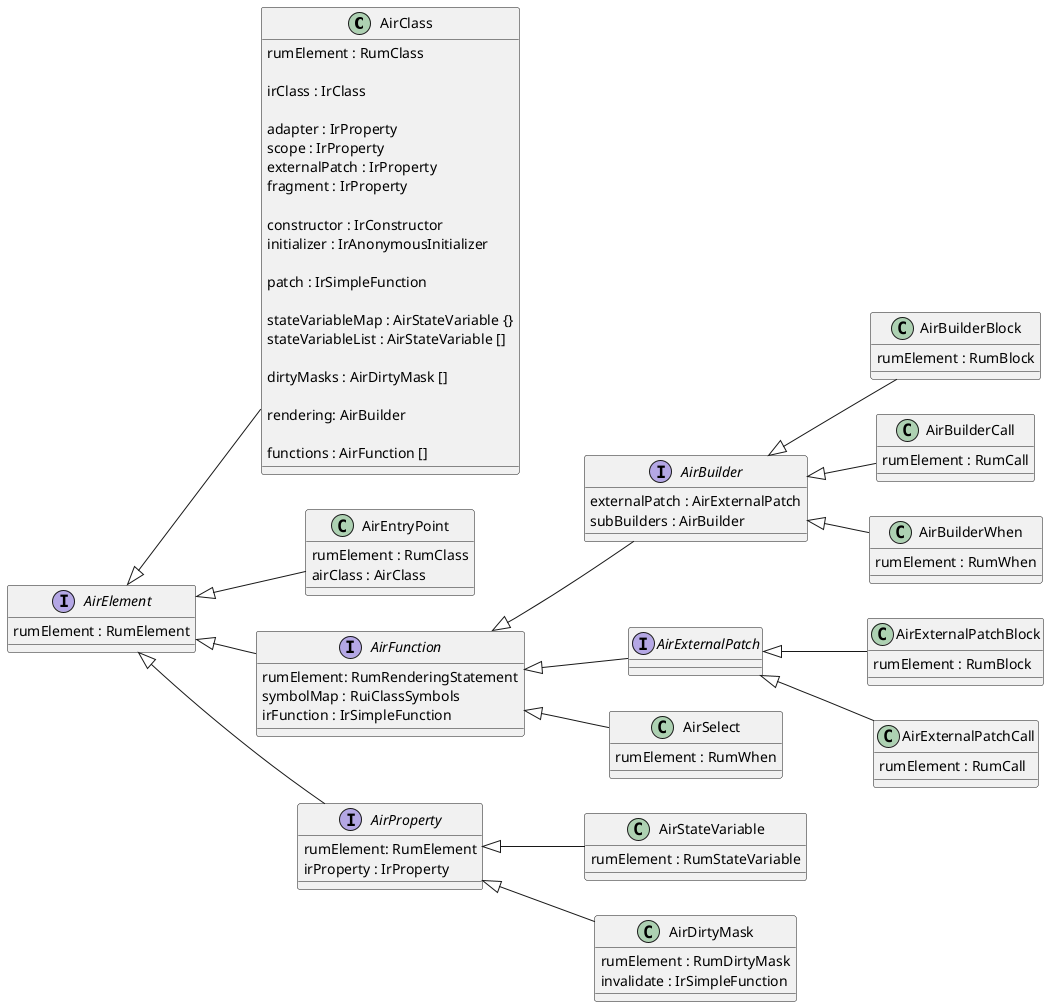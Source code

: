 @startuml

left to right direction

class AirClass {
    rumElement : RumClass

    irClass : IrClass

    adapter : IrProperty
    scope : IrProperty
    externalPatch : IrProperty
    fragment : IrProperty

    constructor : IrConstructor
    initializer : IrAnonymousInitializer

    patch : IrSimpleFunction

    stateVariableMap : AirStateVariable {}
    stateVariableList : AirStateVariable []

    dirtyMasks : AirDirtyMask []

    rendering: AirBuilder

    functions : AirFunction []
}
AirElement <|-- AirClass

class AirEntryPoint {
    rumElement : RumClass
    airClass : AirClass
}
AirElement <|-- AirEntryPoint

class AirBuilderBlock {
    rumElement : RumBlock
}
AirBuilder <|-- AirBuilderBlock

class AirBuilderCall {
    rumElement : RumCall
}
AirBuilder <|-- AirBuilderCall

class AirBuilderWhen {
    rumElement : RumWhen
}
AirBuilder <|-- AirBuilderWhen

interface AirBuilder {
    externalPatch : AirExternalPatch
    subBuilders : AirBuilder
}
AirFunction <|-- AirBuilder

class AirExternalPatchBlock {
    rumElement : RumBlock
}
AirExternalPatch <|-- AirExternalPatchBlock

class AirExternalPatchCall {
    rumElement : RumCall
}
AirExternalPatch <|-- AirExternalPatchCall

interface AirExternalPatch
AirFunction <|-- AirExternalPatch

class AirSelect {
    rumElement : RumWhen
}
AirFunction <|-- AirSelect

interface AirFunction {
    rumElement: RumRenderingStatement
    symbolMap : RuiClassSymbols
    irFunction : IrSimpleFunction
}
AirElement <|-- AirFunction

class AirStateVariable {
    rumElement : RumStateVariable
}
AirProperty <|-- AirStateVariable

class AirDirtyMask {
    rumElement : RumDirtyMask
    invalidate : IrSimpleFunction
}
AirProperty <|-- AirDirtyMask

interface AirProperty {
    rumElement: RumElement
    irProperty : IrProperty
}
AirElement <|-- AirProperty

interface AirElement {
    rumElement : RumElement
}

@enduml